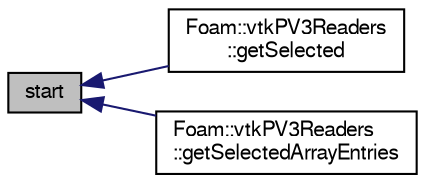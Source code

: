 digraph "start"
{
  bgcolor="transparent";
  edge [fontname="FreeSans",fontsize="10",labelfontname="FreeSans",labelfontsize="10"];
  node [fontname="FreeSans",fontsize="10",shape=record];
  rankdir="LR";
  Node15 [label="start",height=0.2,width=0.4,color="black", fillcolor="grey75", style="filled", fontcolor="black"];
  Node15 -> Node16 [dir="back",color="midnightblue",fontsize="10",style="solid",fontname="FreeSans"];
  Node16 [label="Foam::vtkPV3Readers\l::getSelected",height=0.2,width=0.4,color="black",URL="$a21198.html#afd46ec079f14b850972d32e70a331e03",tooltip="Retrieve a sub-list of the current selections. "];
  Node15 -> Node17 [dir="back",color="midnightblue",fontsize="10",style="solid",fontname="FreeSans"];
  Node17 [label="Foam::vtkPV3Readers\l::getSelectedArrayEntries",height=0.2,width=0.4,color="black",URL="$a21198.html#a0e9e525b3998e2531705384a05bb725b",tooltip="Retrieve a sub-list of the current selections. "];
}
